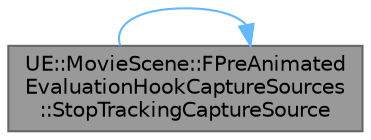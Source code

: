 digraph "UE::MovieScene::FPreAnimatedEvaluationHookCaptureSources::StopTrackingCaptureSource"
{
 // INTERACTIVE_SVG=YES
 // LATEX_PDF_SIZE
  bgcolor="transparent";
  edge [fontname=Helvetica,fontsize=10,labelfontname=Helvetica,labelfontsize=10];
  node [fontname=Helvetica,fontsize=10,shape=box,height=0.2,width=0.4];
  rankdir="RL";
  Node1 [id="Node000001",label="UE::MovieScene::FPreAnimated\lEvaluationHookCaptureSources\l::StopTrackingCaptureSource",height=0.2,width=0.4,color="gray40", fillcolor="grey60", style="filled", fontcolor="black",tooltip="Stop tracking the evaluation key in question, restoring the value if it was captured with bWantsResto..."];
  Node1 -> Node1 [id="edge1_Node000001_Node000001",dir="back",color="steelblue1",style="solid",tooltip=" "];
}
